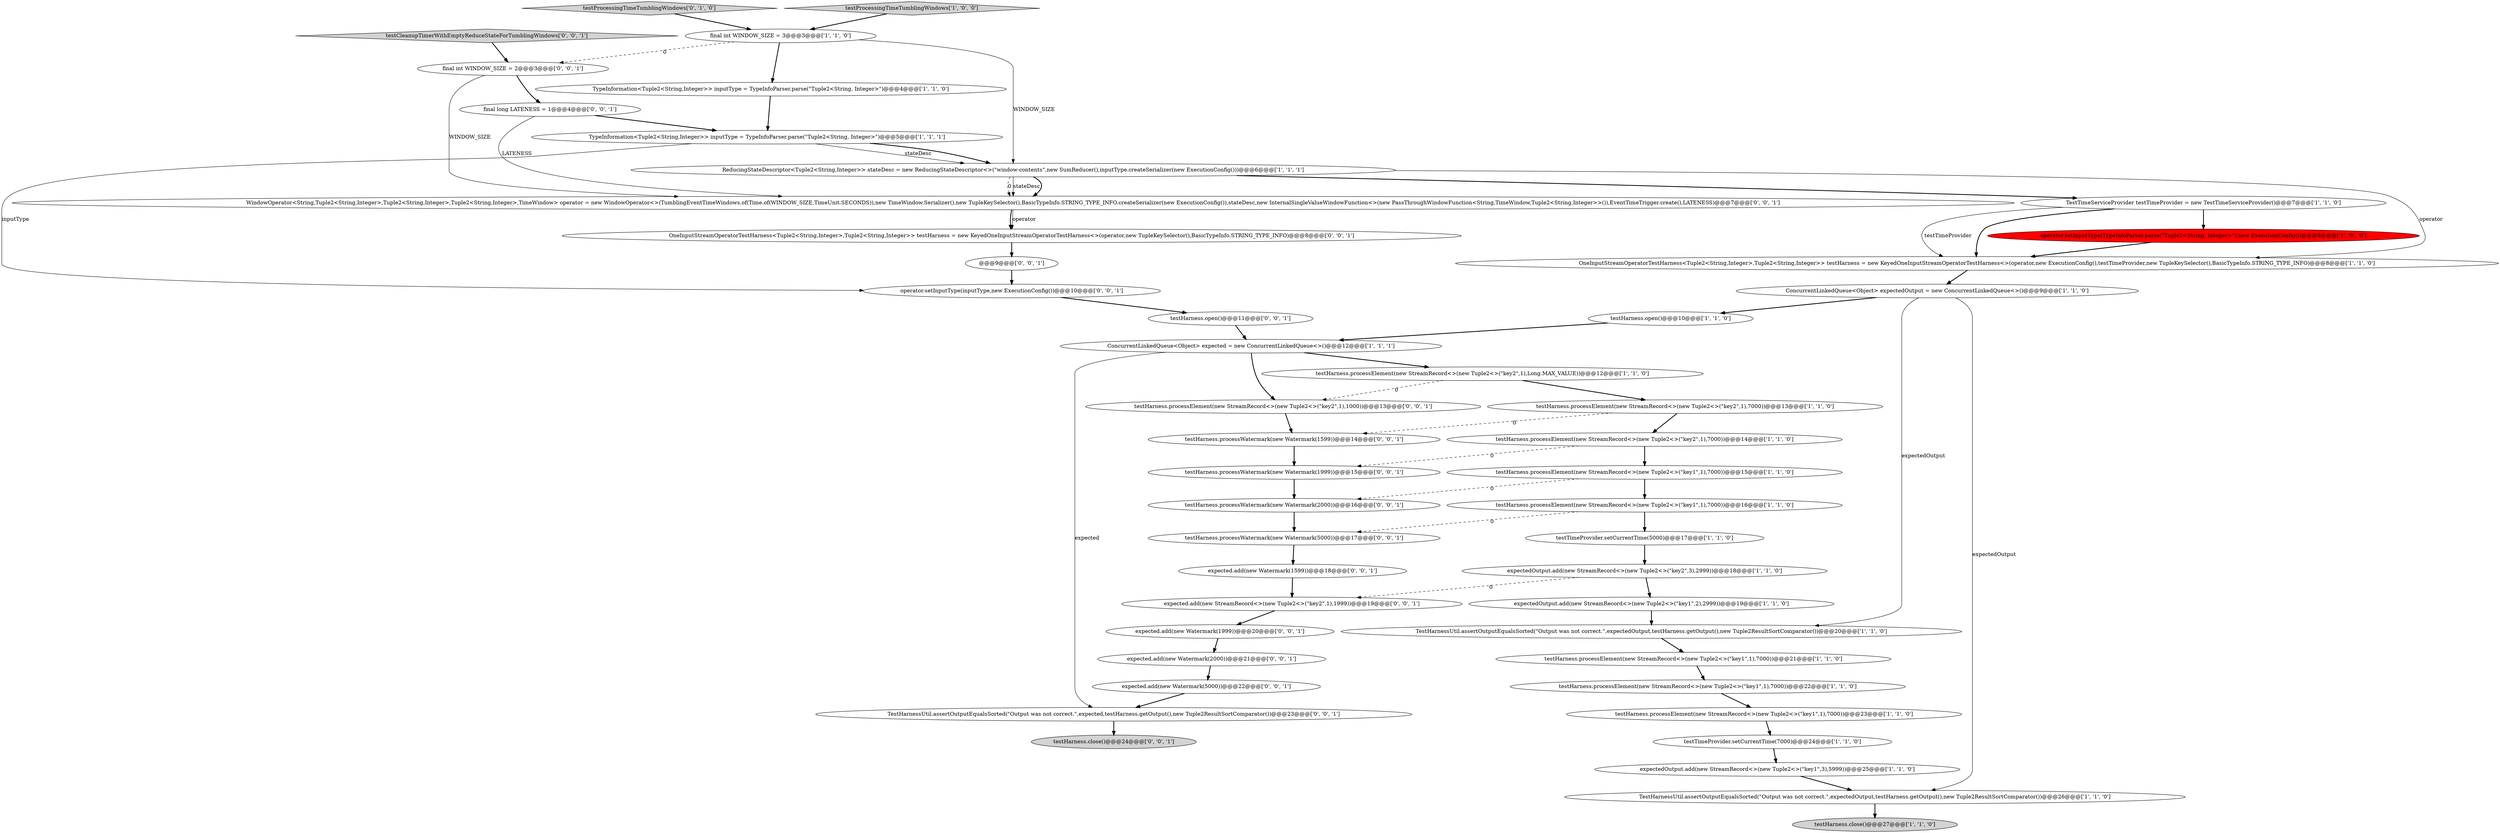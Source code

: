 digraph {
20 [style = filled, label = "testHarness.processElement(new StreamRecord<>(new Tuple2<>(\"key1\",1),7000))@@@16@@@['1', '1', '0']", fillcolor = white, shape = ellipse image = "AAA0AAABBB1BBB"];
28 [style = filled, label = "testHarness.processElement(new StreamRecord<>(new Tuple2<>(\"key2\",1),1000))@@@13@@@['0', '0', '1']", fillcolor = white, shape = ellipse image = "AAA0AAABBB3BBB"];
15 [style = filled, label = "OneInputStreamOperatorTestHarness<Tuple2<String,Integer>,Tuple2<String,Integer>> testHarness = new KeyedOneInputStreamOperatorTestHarness<>(operator,new ExecutionConfig(),testTimeProvider,new TupleKeySelector(),BasicTypeInfo.STRING_TYPE_INFO)@@@8@@@['1', '1', '0']", fillcolor = white, shape = ellipse image = "AAA0AAABBB1BBB"];
33 [style = filled, label = "testHarness.processWatermark(new Watermark(1599))@@@14@@@['0', '0', '1']", fillcolor = white, shape = ellipse image = "AAA0AAABBB3BBB"];
41 [style = filled, label = "WindowOperator<String,Tuple2<String,Integer>,Tuple2<String,Integer>,Tuple2<String,Integer>,TimeWindow> operator = new WindowOperator<>(TumblingEventTimeWindows.of(Time.of(WINDOW_SIZE,TimeUnit.SECONDS)),new TimeWindow.Serializer(),new TupleKeySelector(),BasicTypeInfo.STRING_TYPE_INFO.createSerializer(new ExecutionConfig()),stateDesc,new InternalSingleValueWindowFunction<>(new PassThroughWindowFunction<String,TimeWindow,Tuple2<String,Integer>>()),EventTimeTrigger.create(),LATENESS)@@@7@@@['0', '0', '1']", fillcolor = white, shape = ellipse image = "AAA0AAABBB3BBB"];
43 [style = filled, label = "testHarness.processWatermark(new Watermark(1999))@@@15@@@['0', '0', '1']", fillcolor = white, shape = ellipse image = "AAA0AAABBB3BBB"];
22 [style = filled, label = "ReducingStateDescriptor<Tuple2<String,Integer>> stateDesc = new ReducingStateDescriptor<>(\"window-contents\",new SumReducer(),inputType.createSerializer(new ExecutionConfig()))@@@6@@@['1', '1', '1']", fillcolor = white, shape = ellipse image = "AAA0AAABBB1BBB"];
16 [style = filled, label = "final int WINDOW_SIZE = 3@@@3@@@['1', '1', '0']", fillcolor = white, shape = ellipse image = "AAA0AAABBB1BBB"];
7 [style = filled, label = "testHarness.processElement(new StreamRecord<>(new Tuple2<>(\"key2\",1),7000))@@@13@@@['1', '1', '0']", fillcolor = white, shape = ellipse image = "AAA0AAABBB1BBB"];
45 [style = filled, label = "final long LATENESS = 1@@@4@@@['0', '0', '1']", fillcolor = white, shape = ellipse image = "AAA0AAABBB3BBB"];
47 [style = filled, label = "OneInputStreamOperatorTestHarness<Tuple2<String,Integer>,Tuple2<String,Integer>> testHarness = new KeyedOneInputStreamOperatorTestHarness<>(operator,new TupleKeySelector(),BasicTypeInfo.STRING_TYPE_INFO)@@@8@@@['0', '0', '1']", fillcolor = white, shape = ellipse image = "AAA0AAABBB3BBB"];
31 [style = filled, label = "expected.add(new StreamRecord<>(new Tuple2<>(\"key2\",1),1999))@@@19@@@['0', '0', '1']", fillcolor = white, shape = ellipse image = "AAA0AAABBB3BBB"];
14 [style = filled, label = "ConcurrentLinkedQueue<Object> expectedOutput = new ConcurrentLinkedQueue<>()@@@9@@@['1', '1', '0']", fillcolor = white, shape = ellipse image = "AAA0AAABBB1BBB"];
4 [style = filled, label = "testHarness.close()@@@27@@@['1', '1', '0']", fillcolor = lightgray, shape = ellipse image = "AAA0AAABBB1BBB"];
27 [style = filled, label = "testProcessingTimeTumblingWindows['0', '1', '0']", fillcolor = lightgray, shape = diamond image = "AAA0AAABBB2BBB"];
12 [style = filled, label = "testHarness.processElement(new StreamRecord<>(new Tuple2<>(\"key2\",1),Long.MAX_VALUE))@@@12@@@['1', '1', '0']", fillcolor = white, shape = ellipse image = "AAA0AAABBB1BBB"];
23 [style = filled, label = "TypeInformation<Tuple2<String,Integer>> inputType = TypeInfoParser.parse(\"Tuple2<String, Integer>\")@@@4@@@['1', '1', '0']", fillcolor = white, shape = ellipse image = "AAA0AAABBB1BBB"];
8 [style = filled, label = "testHarness.processElement(new StreamRecord<>(new Tuple2<>(\"key1\",1),7000))@@@15@@@['1', '1', '0']", fillcolor = white, shape = ellipse image = "AAA0AAABBB1BBB"];
13 [style = filled, label = "TestHarnessUtil.assertOutputEqualsSorted(\"Output was not correct.\",expectedOutput,testHarness.getOutput(),new Tuple2ResultSortComparator())@@@20@@@['1', '1', '0']", fillcolor = white, shape = ellipse image = "AAA0AAABBB1BBB"];
30 [style = filled, label = "operator.setInputType(inputType,new ExecutionConfig())@@@10@@@['0', '0', '1']", fillcolor = white, shape = ellipse image = "AAA0AAABBB3BBB"];
38 [style = filled, label = "expected.add(new Watermark(2000))@@@21@@@['0', '0', '1']", fillcolor = white, shape = ellipse image = "AAA0AAABBB3BBB"];
46 [style = filled, label = "testHarness.open()@@@11@@@['0', '0', '1']", fillcolor = white, shape = ellipse image = "AAA0AAABBB3BBB"];
26 [style = filled, label = "testTimeProvider.setCurrentTime(7000)@@@24@@@['1', '1', '0']", fillcolor = white, shape = ellipse image = "AAA0AAABBB1BBB"];
3 [style = filled, label = "testProcessingTimeTumblingWindows['1', '0', '0']", fillcolor = lightgray, shape = diamond image = "AAA0AAABBB1BBB"];
17 [style = filled, label = "TestTimeServiceProvider testTimeProvider = new TestTimeServiceProvider()@@@7@@@['1', '1', '0']", fillcolor = white, shape = ellipse image = "AAA0AAABBB1BBB"];
42 [style = filled, label = "TestHarnessUtil.assertOutputEqualsSorted(\"Output was not correct.\",expected,testHarness.getOutput(),new Tuple2ResultSortComparator())@@@23@@@['0', '0', '1']", fillcolor = white, shape = ellipse image = "AAA0AAABBB3BBB"];
1 [style = filled, label = "testTimeProvider.setCurrentTime(5000)@@@17@@@['1', '1', '0']", fillcolor = white, shape = ellipse image = "AAA0AAABBB1BBB"];
21 [style = filled, label = "expectedOutput.add(new StreamRecord<>(new Tuple2<>(\"key1\",2),2999))@@@19@@@['1', '1', '0']", fillcolor = white, shape = ellipse image = "AAA0AAABBB1BBB"];
35 [style = filled, label = "expected.add(new Watermark(5000))@@@22@@@['0', '0', '1']", fillcolor = white, shape = ellipse image = "AAA0AAABBB3BBB"];
0 [style = filled, label = "TestHarnessUtil.assertOutputEqualsSorted(\"Output was not correct.\",expectedOutput,testHarness.getOutput(),new Tuple2ResultSortComparator())@@@26@@@['1', '1', '0']", fillcolor = white, shape = ellipse image = "AAA0AAABBB1BBB"];
34 [style = filled, label = "expected.add(new Watermark(1599))@@@18@@@['0', '0', '1']", fillcolor = white, shape = ellipse image = "AAA0AAABBB3BBB"];
19 [style = filled, label = "expectedOutput.add(new StreamRecord<>(new Tuple2<>(\"key2\",3),2999))@@@18@@@['1', '1', '0']", fillcolor = white, shape = ellipse image = "AAA0AAABBB1BBB"];
18 [style = filled, label = "testHarness.open()@@@10@@@['1', '1', '0']", fillcolor = white, shape = ellipse image = "AAA0AAABBB1BBB"];
11 [style = filled, label = "testHarness.processElement(new StreamRecord<>(new Tuple2<>(\"key1\",1),7000))@@@22@@@['1', '1', '0']", fillcolor = white, shape = ellipse image = "AAA0AAABBB1BBB"];
6 [style = filled, label = "testHarness.processElement(new StreamRecord<>(new Tuple2<>(\"key1\",1),7000))@@@23@@@['1', '1', '0']", fillcolor = white, shape = ellipse image = "AAA0AAABBB1BBB"];
9 [style = filled, label = "expectedOutput.add(new StreamRecord<>(new Tuple2<>(\"key1\",3),5999))@@@25@@@['1', '1', '0']", fillcolor = white, shape = ellipse image = "AAA0AAABBB1BBB"];
2 [style = filled, label = "testHarness.processElement(new StreamRecord<>(new Tuple2<>(\"key1\",1),7000))@@@21@@@['1', '1', '0']", fillcolor = white, shape = ellipse image = "AAA0AAABBB1BBB"];
10 [style = filled, label = "ConcurrentLinkedQueue<Object> expected = new ConcurrentLinkedQueue<>()@@@12@@@['1', '1', '1']", fillcolor = white, shape = ellipse image = "AAA0AAABBB1BBB"];
24 [style = filled, label = "testHarness.processElement(new StreamRecord<>(new Tuple2<>(\"key2\",1),7000))@@@14@@@['1', '1', '0']", fillcolor = white, shape = ellipse image = "AAA0AAABBB1BBB"];
37 [style = filled, label = "testHarness.processWatermark(new Watermark(5000))@@@17@@@['0', '0', '1']", fillcolor = white, shape = ellipse image = "AAA0AAABBB3BBB"];
44 [style = filled, label = "testCleanupTimerWithEmptyReduceStateForTumblingWindows['0', '0', '1']", fillcolor = lightgray, shape = diamond image = "AAA0AAABBB3BBB"];
25 [style = filled, label = "operator.setInputType(TypeInfoParser.parse(\"Tuple2<String, Integer>\"),new ExecutionConfig())@@@8@@@['1', '0', '0']", fillcolor = red, shape = ellipse image = "AAA1AAABBB1BBB"];
40 [style = filled, label = "testHarness.close()@@@24@@@['0', '0', '1']", fillcolor = lightgray, shape = ellipse image = "AAA0AAABBB3BBB"];
29 [style = filled, label = "testHarness.processWatermark(new Watermark(2000))@@@16@@@['0', '0', '1']", fillcolor = white, shape = ellipse image = "AAA0AAABBB3BBB"];
39 [style = filled, label = "final int WINDOW_SIZE = 2@@@3@@@['0', '0', '1']", fillcolor = white, shape = ellipse image = "AAA0AAABBB3BBB"];
36 [style = filled, label = "@@@9@@@['0', '0', '1']", fillcolor = white, shape = ellipse image = "AAA0AAABBB3BBB"];
5 [style = filled, label = "TypeInformation<Tuple2<String,Integer>> inputType = TypeInfoParser.parse(\"Tuple2<String, Integer>\")@@@5@@@['1', '1', '1']", fillcolor = white, shape = ellipse image = "AAA0AAABBB1BBB"];
32 [style = filled, label = "expected.add(new Watermark(1999))@@@20@@@['0', '0', '1']", fillcolor = white, shape = ellipse image = "AAA0AAABBB3BBB"];
14->13 [style = solid, label="expectedOutput"];
17->25 [style = bold, label=""];
6->26 [style = bold, label=""];
10->28 [style = bold, label=""];
23->5 [style = bold, label=""];
9->0 [style = bold, label=""];
15->14 [style = bold, label=""];
22->41 [style = solid, label="stateDesc"];
39->41 [style = solid, label="WINDOW_SIZE"];
41->47 [style = solid, label="operator"];
35->42 [style = bold, label=""];
19->31 [style = dashed, label="0"];
31->32 [style = bold, label=""];
11->6 [style = bold, label=""];
22->41 [style = bold, label=""];
46->10 [style = bold, label=""];
16->39 [style = dashed, label="0"];
26->9 [style = bold, label=""];
34->31 [style = bold, label=""];
39->45 [style = bold, label=""];
29->37 [style = bold, label=""];
16->23 [style = bold, label=""];
20->1 [style = bold, label=""];
3->16 [style = bold, label=""];
27->16 [style = bold, label=""];
20->37 [style = dashed, label="0"];
44->39 [style = bold, label=""];
42->40 [style = bold, label=""];
12->7 [style = bold, label=""];
22->41 [style = dashed, label="0"];
32->38 [style = bold, label=""];
17->15 [style = solid, label="testTimeProvider"];
36->30 [style = bold, label=""];
7->24 [style = bold, label=""];
10->42 [style = solid, label="expected"];
8->20 [style = bold, label=""];
28->33 [style = bold, label=""];
18->10 [style = bold, label=""];
24->43 [style = dashed, label="0"];
16->22 [style = solid, label="WINDOW_SIZE"];
0->4 [style = bold, label=""];
10->12 [style = bold, label=""];
14->0 [style = solid, label="expectedOutput"];
30->46 [style = bold, label=""];
37->34 [style = bold, label=""];
12->28 [style = dashed, label="0"];
33->43 [style = bold, label=""];
5->30 [style = solid, label="inputType"];
17->15 [style = bold, label=""];
22->15 [style = solid, label="operator"];
25->15 [style = bold, label=""];
22->17 [style = bold, label=""];
45->41 [style = solid, label="LATENESS"];
43->29 [style = bold, label=""];
14->18 [style = bold, label=""];
5->22 [style = solid, label="stateDesc"];
41->47 [style = bold, label=""];
7->33 [style = dashed, label="0"];
24->8 [style = bold, label=""];
1->19 [style = bold, label=""];
38->35 [style = bold, label=""];
5->22 [style = bold, label=""];
47->36 [style = bold, label=""];
2->11 [style = bold, label=""];
8->29 [style = dashed, label="0"];
21->13 [style = bold, label=""];
13->2 [style = bold, label=""];
45->5 [style = bold, label=""];
19->21 [style = bold, label=""];
}
